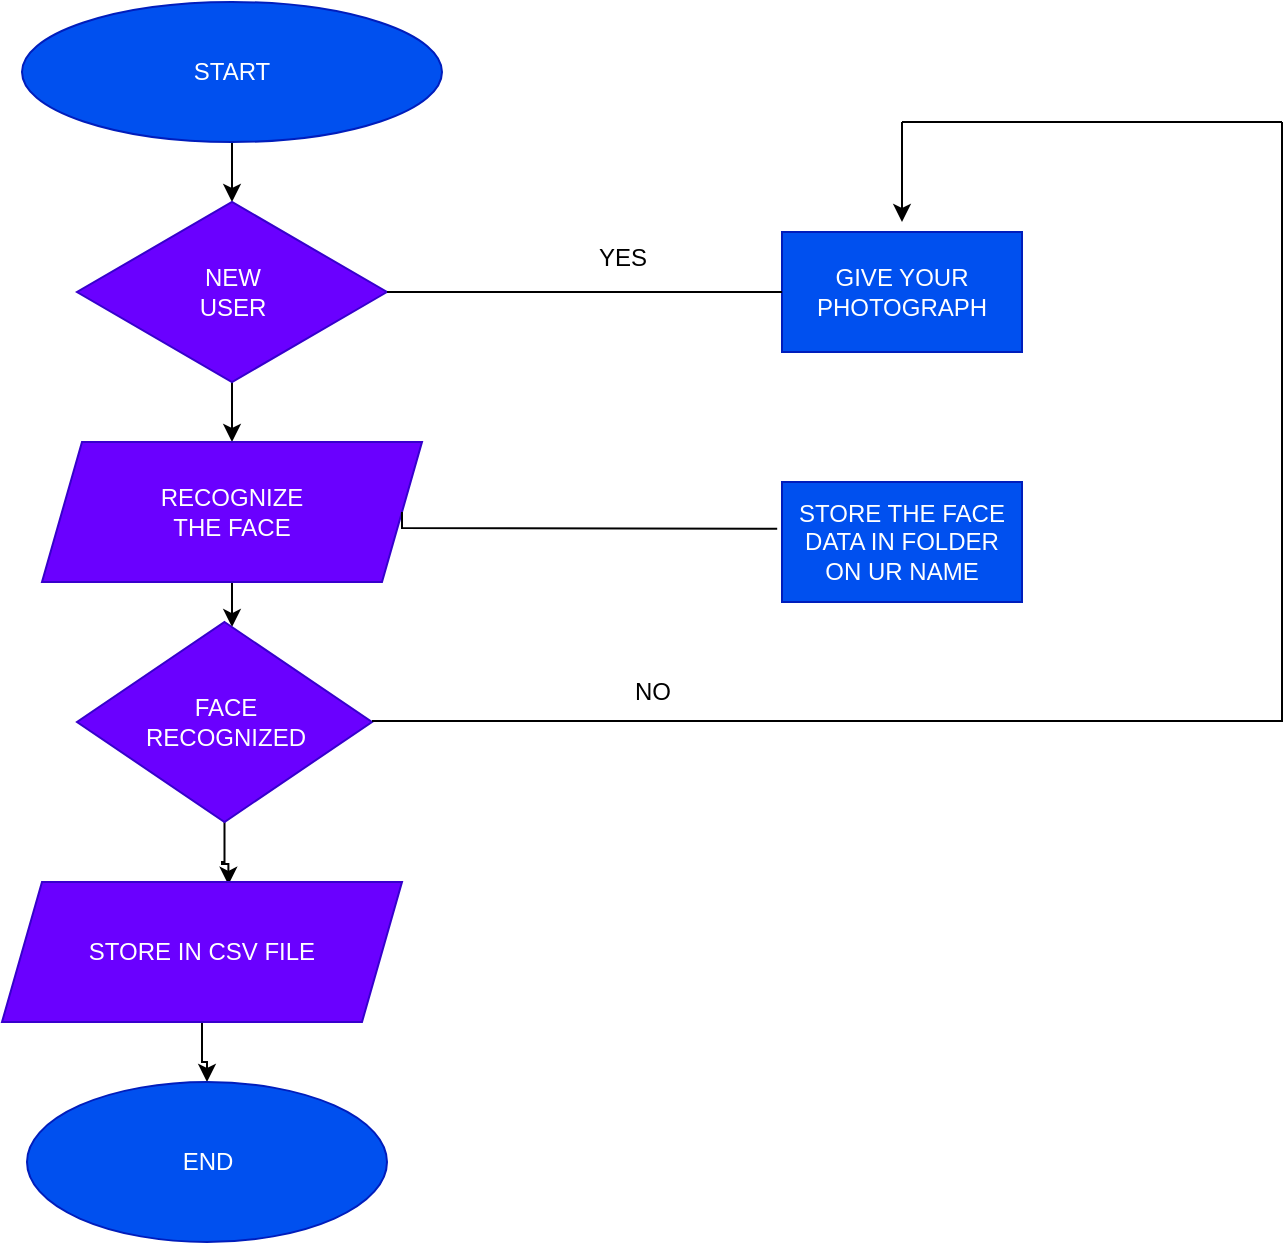 <mxfile version="28.1.1">
  <diagram name="Page-1" id="LUpz-rSqicJl7MnPxta1">
    <mxGraphModel dx="1042" dy="562" grid="1" gridSize="10" guides="1" tooltips="1" connect="1" arrows="1" fold="1" page="1" pageScale="1" pageWidth="850" pageHeight="1100" math="0" shadow="0">
      <root>
        <mxCell id="0" />
        <mxCell id="1" parent="0" />
        <mxCell id="NRTNMvH-77B67YWmMOql-8" value="" style="edgeStyle=orthogonalEdgeStyle;rounded=0;orthogonalLoop=1;jettySize=auto;html=1;" edge="1" parent="1" source="NRTNMvH-77B67YWmMOql-1" target="NRTNMvH-77B67YWmMOql-2">
          <mxGeometry relative="1" as="geometry" />
        </mxCell>
        <mxCell id="NRTNMvH-77B67YWmMOql-1" value="START" style="ellipse;whiteSpace=wrap;html=1;fillColor=#0050ef;fontColor=#ffffff;strokeColor=#001DBC;" vertex="1" parent="1">
          <mxGeometry x="110" width="210" height="70" as="geometry" />
        </mxCell>
        <mxCell id="NRTNMvH-77B67YWmMOql-9" value="" style="edgeStyle=orthogonalEdgeStyle;rounded=0;orthogonalLoop=1;jettySize=auto;html=1;" edge="1" parent="1" source="NRTNMvH-77B67YWmMOql-2" target="NRTNMvH-77B67YWmMOql-3">
          <mxGeometry relative="1" as="geometry" />
        </mxCell>
        <mxCell id="NRTNMvH-77B67YWmMOql-2" value="NEW&lt;div&gt;USER&lt;/div&gt;" style="rhombus;whiteSpace=wrap;html=1;direction=south;fillColor=#6a00ff;fontColor=#ffffff;strokeColor=#3700CC;" vertex="1" parent="1">
          <mxGeometry x="137.5" y="100" width="155" height="90" as="geometry" />
        </mxCell>
        <mxCell id="NRTNMvH-77B67YWmMOql-10" value="" style="edgeStyle=orthogonalEdgeStyle;rounded=0;orthogonalLoop=1;jettySize=auto;html=1;" edge="1" parent="1" source="NRTNMvH-77B67YWmMOql-3" target="NRTNMvH-77B67YWmMOql-5">
          <mxGeometry relative="1" as="geometry">
            <Array as="points">
              <mxPoint x="211" y="310" />
              <mxPoint x="211" y="310" />
            </Array>
          </mxGeometry>
        </mxCell>
        <mxCell id="NRTNMvH-77B67YWmMOql-3" value="RECOGNIZE&lt;div&gt;THE FACE&lt;/div&gt;" style="shape=parallelogram;perimeter=parallelogramPerimeter;whiteSpace=wrap;html=1;fixedSize=1;fillColor=#6a00ff;fontColor=#ffffff;strokeColor=#3700CC;" vertex="1" parent="1">
          <mxGeometry x="120" y="220" width="190" height="70" as="geometry" />
        </mxCell>
        <mxCell id="NRTNMvH-77B67YWmMOql-11" value="" style="edgeStyle=orthogonalEdgeStyle;rounded=0;orthogonalLoop=1;jettySize=auto;html=1;entryX=0.566;entryY=0.02;entryDx=0;entryDy=0;entryPerimeter=0;" edge="1" parent="1" source="NRTNMvH-77B67YWmMOql-5" target="NRTNMvH-77B67YWmMOql-6">
          <mxGeometry relative="1" as="geometry">
            <mxPoint x="210" y="420" as="targetPoint" />
            <Array as="points">
              <mxPoint x="211" y="430" />
              <mxPoint x="210" y="430" />
              <mxPoint x="210" y="431" />
            </Array>
          </mxGeometry>
        </mxCell>
        <mxCell id="NRTNMvH-77B67YWmMOql-5" value="FACE&lt;div&gt;RECOGNIZED&lt;/div&gt;" style="rhombus;whiteSpace=wrap;html=1;fillColor=#6a00ff;fontColor=#ffffff;strokeColor=#3700CC;" vertex="1" parent="1">
          <mxGeometry x="137.5" y="310" width="147.5" height="100" as="geometry" />
        </mxCell>
        <mxCell id="NRTNMvH-77B67YWmMOql-12" value="" style="edgeStyle=orthogonalEdgeStyle;rounded=0;orthogonalLoop=1;jettySize=auto;html=1;" edge="1" parent="1" source="NRTNMvH-77B67YWmMOql-6" target="NRTNMvH-77B67YWmMOql-7">
          <mxGeometry relative="1" as="geometry" />
        </mxCell>
        <mxCell id="NRTNMvH-77B67YWmMOql-6" value="STORE IN CSV FILE" style="shape=parallelogram;perimeter=parallelogramPerimeter;whiteSpace=wrap;html=1;fixedSize=1;fillColor=#6a00ff;fontColor=#ffffff;strokeColor=#3700CC;" vertex="1" parent="1">
          <mxGeometry x="100" y="440" width="200" height="70" as="geometry" />
        </mxCell>
        <mxCell id="NRTNMvH-77B67YWmMOql-7" value="END" style="ellipse;whiteSpace=wrap;html=1;fillColor=#0050ef;fontColor=#ffffff;strokeColor=#001DBC;" vertex="1" parent="1">
          <mxGeometry x="112.5" y="540" width="180" height="80" as="geometry" />
        </mxCell>
        <mxCell id="NRTNMvH-77B67YWmMOql-13" value="STORE THE FACE&lt;div&gt;DATA IN FOLDER&lt;/div&gt;&lt;div&gt;ON UR NAME&lt;/div&gt;" style="rounded=0;whiteSpace=wrap;html=1;fillColor=#0050ef;fontColor=#ffffff;strokeColor=#001DBC;" vertex="1" parent="1">
          <mxGeometry x="490" y="240" width="120" height="60" as="geometry" />
        </mxCell>
        <mxCell id="NRTNMvH-77B67YWmMOql-14" value="GIVE YOUR&lt;div&gt;PHOTOGRAPH&lt;/div&gt;" style="rounded=0;whiteSpace=wrap;html=1;fillColor=#0050ef;fontColor=#ffffff;strokeColor=#001DBC;" vertex="1" parent="1">
          <mxGeometry x="490" y="115" width="120" height="60" as="geometry" />
        </mxCell>
        <mxCell id="NRTNMvH-77B67YWmMOql-15" value="" style="endArrow=none;html=1;rounded=0;entryX=0;entryY=0.5;entryDx=0;entryDy=0;exitX=0.5;exitY=0;exitDx=0;exitDy=0;" edge="1" parent="1" source="NRTNMvH-77B67YWmMOql-2" target="NRTNMvH-77B67YWmMOql-14">
          <mxGeometry width="50" height="50" relative="1" as="geometry">
            <mxPoint x="300" y="140" as="sourcePoint" />
            <mxPoint x="480" y="140" as="targetPoint" />
          </mxGeometry>
        </mxCell>
        <mxCell id="NRTNMvH-77B67YWmMOql-16" value="" style="endArrow=none;html=1;rounded=0;exitX=1;exitY=0.5;exitDx=0;exitDy=0;entryX=-0.02;entryY=0.39;entryDx=0;entryDy=0;entryPerimeter=0;" edge="1" parent="1" source="NRTNMvH-77B67YWmMOql-3" target="NRTNMvH-77B67YWmMOql-13">
          <mxGeometry width="50" height="50" relative="1" as="geometry">
            <mxPoint x="400" y="290" as="sourcePoint" />
            <mxPoint x="450" y="240" as="targetPoint" />
            <Array as="points">
              <mxPoint x="300" y="263" />
            </Array>
          </mxGeometry>
        </mxCell>
        <mxCell id="NRTNMvH-77B67YWmMOql-20" value="" style="endArrow=none;html=1;rounded=0;" edge="1" parent="1">
          <mxGeometry width="50" height="50" relative="1" as="geometry">
            <mxPoint x="285" y="359.5" as="sourcePoint" />
            <mxPoint x="740" y="359.5" as="targetPoint" />
            <Array as="points">
              <mxPoint x="300" y="359.5" />
            </Array>
          </mxGeometry>
        </mxCell>
        <mxCell id="NRTNMvH-77B67YWmMOql-21" value="" style="endArrow=none;html=1;rounded=0;" edge="1" parent="1">
          <mxGeometry width="50" height="50" relative="1" as="geometry">
            <mxPoint x="740" y="360" as="sourcePoint" />
            <mxPoint x="740" y="60" as="targetPoint" />
          </mxGeometry>
        </mxCell>
        <mxCell id="NRTNMvH-77B67YWmMOql-22" value="" style="endArrow=none;html=1;rounded=0;" edge="1" parent="1">
          <mxGeometry width="50" height="50" relative="1" as="geometry">
            <mxPoint x="550" y="60" as="sourcePoint" />
            <mxPoint x="740" y="60" as="targetPoint" />
          </mxGeometry>
        </mxCell>
        <mxCell id="NRTNMvH-77B67YWmMOql-23" value="" style="endArrow=classic;html=1;rounded=0;" edge="1" parent="1">
          <mxGeometry width="50" height="50" relative="1" as="geometry">
            <mxPoint x="550" y="60" as="sourcePoint" />
            <mxPoint x="550" y="110" as="targetPoint" />
          </mxGeometry>
        </mxCell>
        <mxCell id="NRTNMvH-77B67YWmMOql-24" value="YES&lt;div&gt;&lt;br&gt;&lt;/div&gt;" style="text;html=1;align=center;verticalAlign=middle;resizable=0;points=[];autosize=1;strokeColor=none;fillColor=none;" vertex="1" parent="1">
          <mxGeometry x="385" y="115" width="50" height="40" as="geometry" />
        </mxCell>
        <mxCell id="NRTNMvH-77B67YWmMOql-25" value="NO" style="text;html=1;align=center;verticalAlign=middle;resizable=0;points=[];autosize=1;strokeColor=none;fillColor=none;" vertex="1" parent="1">
          <mxGeometry x="405" y="330" width="40" height="30" as="geometry" />
        </mxCell>
      </root>
    </mxGraphModel>
  </diagram>
</mxfile>
